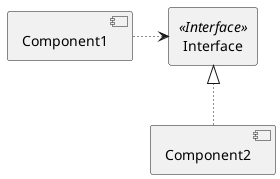 @startuml
hide circle
skinparam backgroundcolor transparent

component Component1
component Component2
rectangle Interface <<Interface>>

Interface <-[dotted]l- Component1
Interface <|-[dotted]- Component2
@enduml
